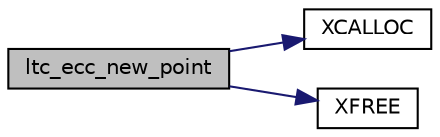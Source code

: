 digraph "ltc_ecc_new_point"
{
 // LATEX_PDF_SIZE
  edge [fontname="Helvetica",fontsize="10",labelfontname="Helvetica",labelfontsize="10"];
  node [fontname="Helvetica",fontsize="10",shape=record];
  rankdir="LR";
  Node50 [label="ltc_ecc_new_point",height=0.2,width=0.4,color="black", fillcolor="grey75", style="filled", fontcolor="black",tooltip="Allocate a new ECC point."];
  Node50 -> Node51 [color="midnightblue",fontsize="10",style="solid",fontname="Helvetica"];
  Node51 [label="XCALLOC",height=0.2,width=0.4,color="black", fillcolor="white", style="filled",URL="$tomcrypt__cfg_8h.html#a151dda14cd7acae31eaf1102b0cc0685",tooltip=" "];
  Node50 -> Node52 [color="midnightblue",fontsize="10",style="solid",fontname="Helvetica"];
  Node52 [label="XFREE",height=0.2,width=0.4,color="black", fillcolor="white", style="filled",URL="$tomcrypt__cfg_8h.html#a260d66fc0690e0502cf3bfe7b5244b75",tooltip=" "];
}

